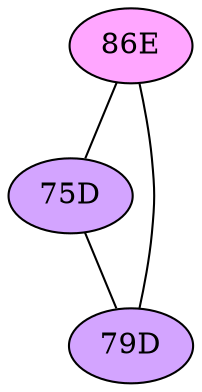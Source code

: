 // The Round Table
graph {
	"86E" [fillcolor="#FFA6FF" style=radial]
	"75D" [fillcolor="#D3A4FF" style=radial]
	"86E" -- "75D" [penwidth=1]
	"86E" [fillcolor="#FFA6FF" style=radial]
	"79D" [fillcolor="#D3A4FF" style=radial]
	"86E" -- "79D" [penwidth=1]
	"75D" [fillcolor="#D3A4FF" style=radial]
	"79D" [fillcolor="#D3A4FF" style=radial]
	"75D" -- "79D" [penwidth=1]
}
